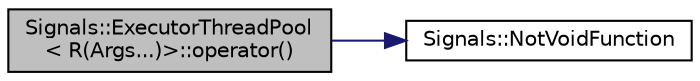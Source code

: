 digraph "Signals::ExecutorThreadPool&lt; R(Args...)&gt;::operator()"
{
 // INTERACTIVE_SVG=YES
  edge [fontname="Helvetica",fontsize="10",labelfontname="Helvetica",labelfontsize="10"];
  node [fontname="Helvetica",fontsize="10",shape=record];
  rankdir="LR";
  Node1 [label="Signals::ExecutorThreadPool\l\< R(Args...)\>::operator()",height=0.2,width=0.4,color="black", fillcolor="grey75", style="filled", fontcolor="black"];
  Node1 -> Node2 [color="midnightblue",fontsize="10",style="solid",fontname="Helvetica"];
  Node2 [label="Signals::NotVoidFunction",height=0.2,width=0.4,color="black", fillcolor="white", style="filled",URL="$namespace_signals.html#a1cdbaee6bca772ef52d331ea2deebe01"];
}
